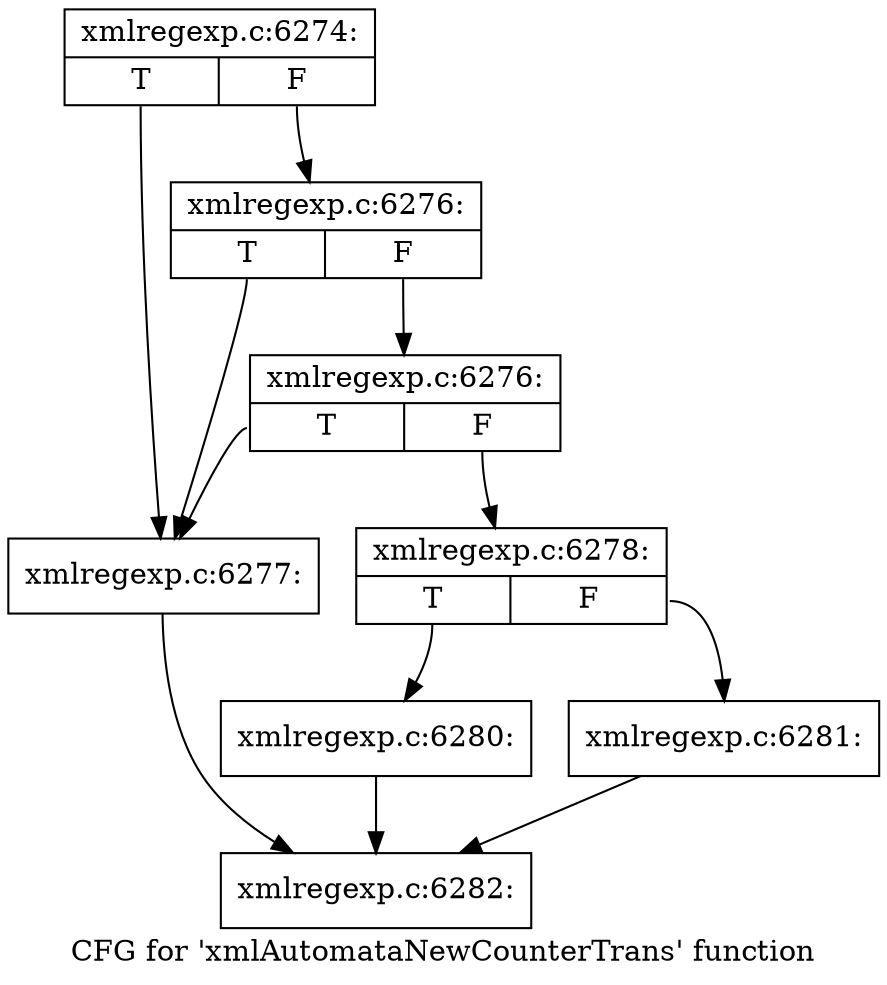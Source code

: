 digraph "CFG for 'xmlAutomataNewCounterTrans' function" {
	label="CFG for 'xmlAutomataNewCounterTrans' function";

	Node0x413a820 [shape=record,label="{xmlregexp.c:6274:|{<s0>T|<s1>F}}"];
	Node0x413a820:s0 -> Node0x413d9a0;
	Node0x413a820:s1 -> Node0x413dac0;
	Node0x413dac0 [shape=record,label="{xmlregexp.c:6276:|{<s0>T|<s1>F}}"];
	Node0x413dac0:s0 -> Node0x413d9a0;
	Node0x413dac0:s1 -> Node0x413da40;
	Node0x413da40 [shape=record,label="{xmlregexp.c:6276:|{<s0>T|<s1>F}}"];
	Node0x413da40:s0 -> Node0x413d9a0;
	Node0x413da40:s1 -> Node0x413d9f0;
	Node0x413d9a0 [shape=record,label="{xmlregexp.c:6277:}"];
	Node0x413d9a0 -> Node0x413ab00;
	Node0x413d9f0 [shape=record,label="{xmlregexp.c:6278:|{<s0>T|<s1>F}}"];
	Node0x413d9f0:s0 -> Node0x413eb30;
	Node0x413d9f0:s1 -> Node0x413ee60;
	Node0x413eb30 [shape=record,label="{xmlregexp.c:6280:}"];
	Node0x413eb30 -> Node0x413ab00;
	Node0x413ee60 [shape=record,label="{xmlregexp.c:6281:}"];
	Node0x413ee60 -> Node0x413ab00;
	Node0x413ab00 [shape=record,label="{xmlregexp.c:6282:}"];
}
